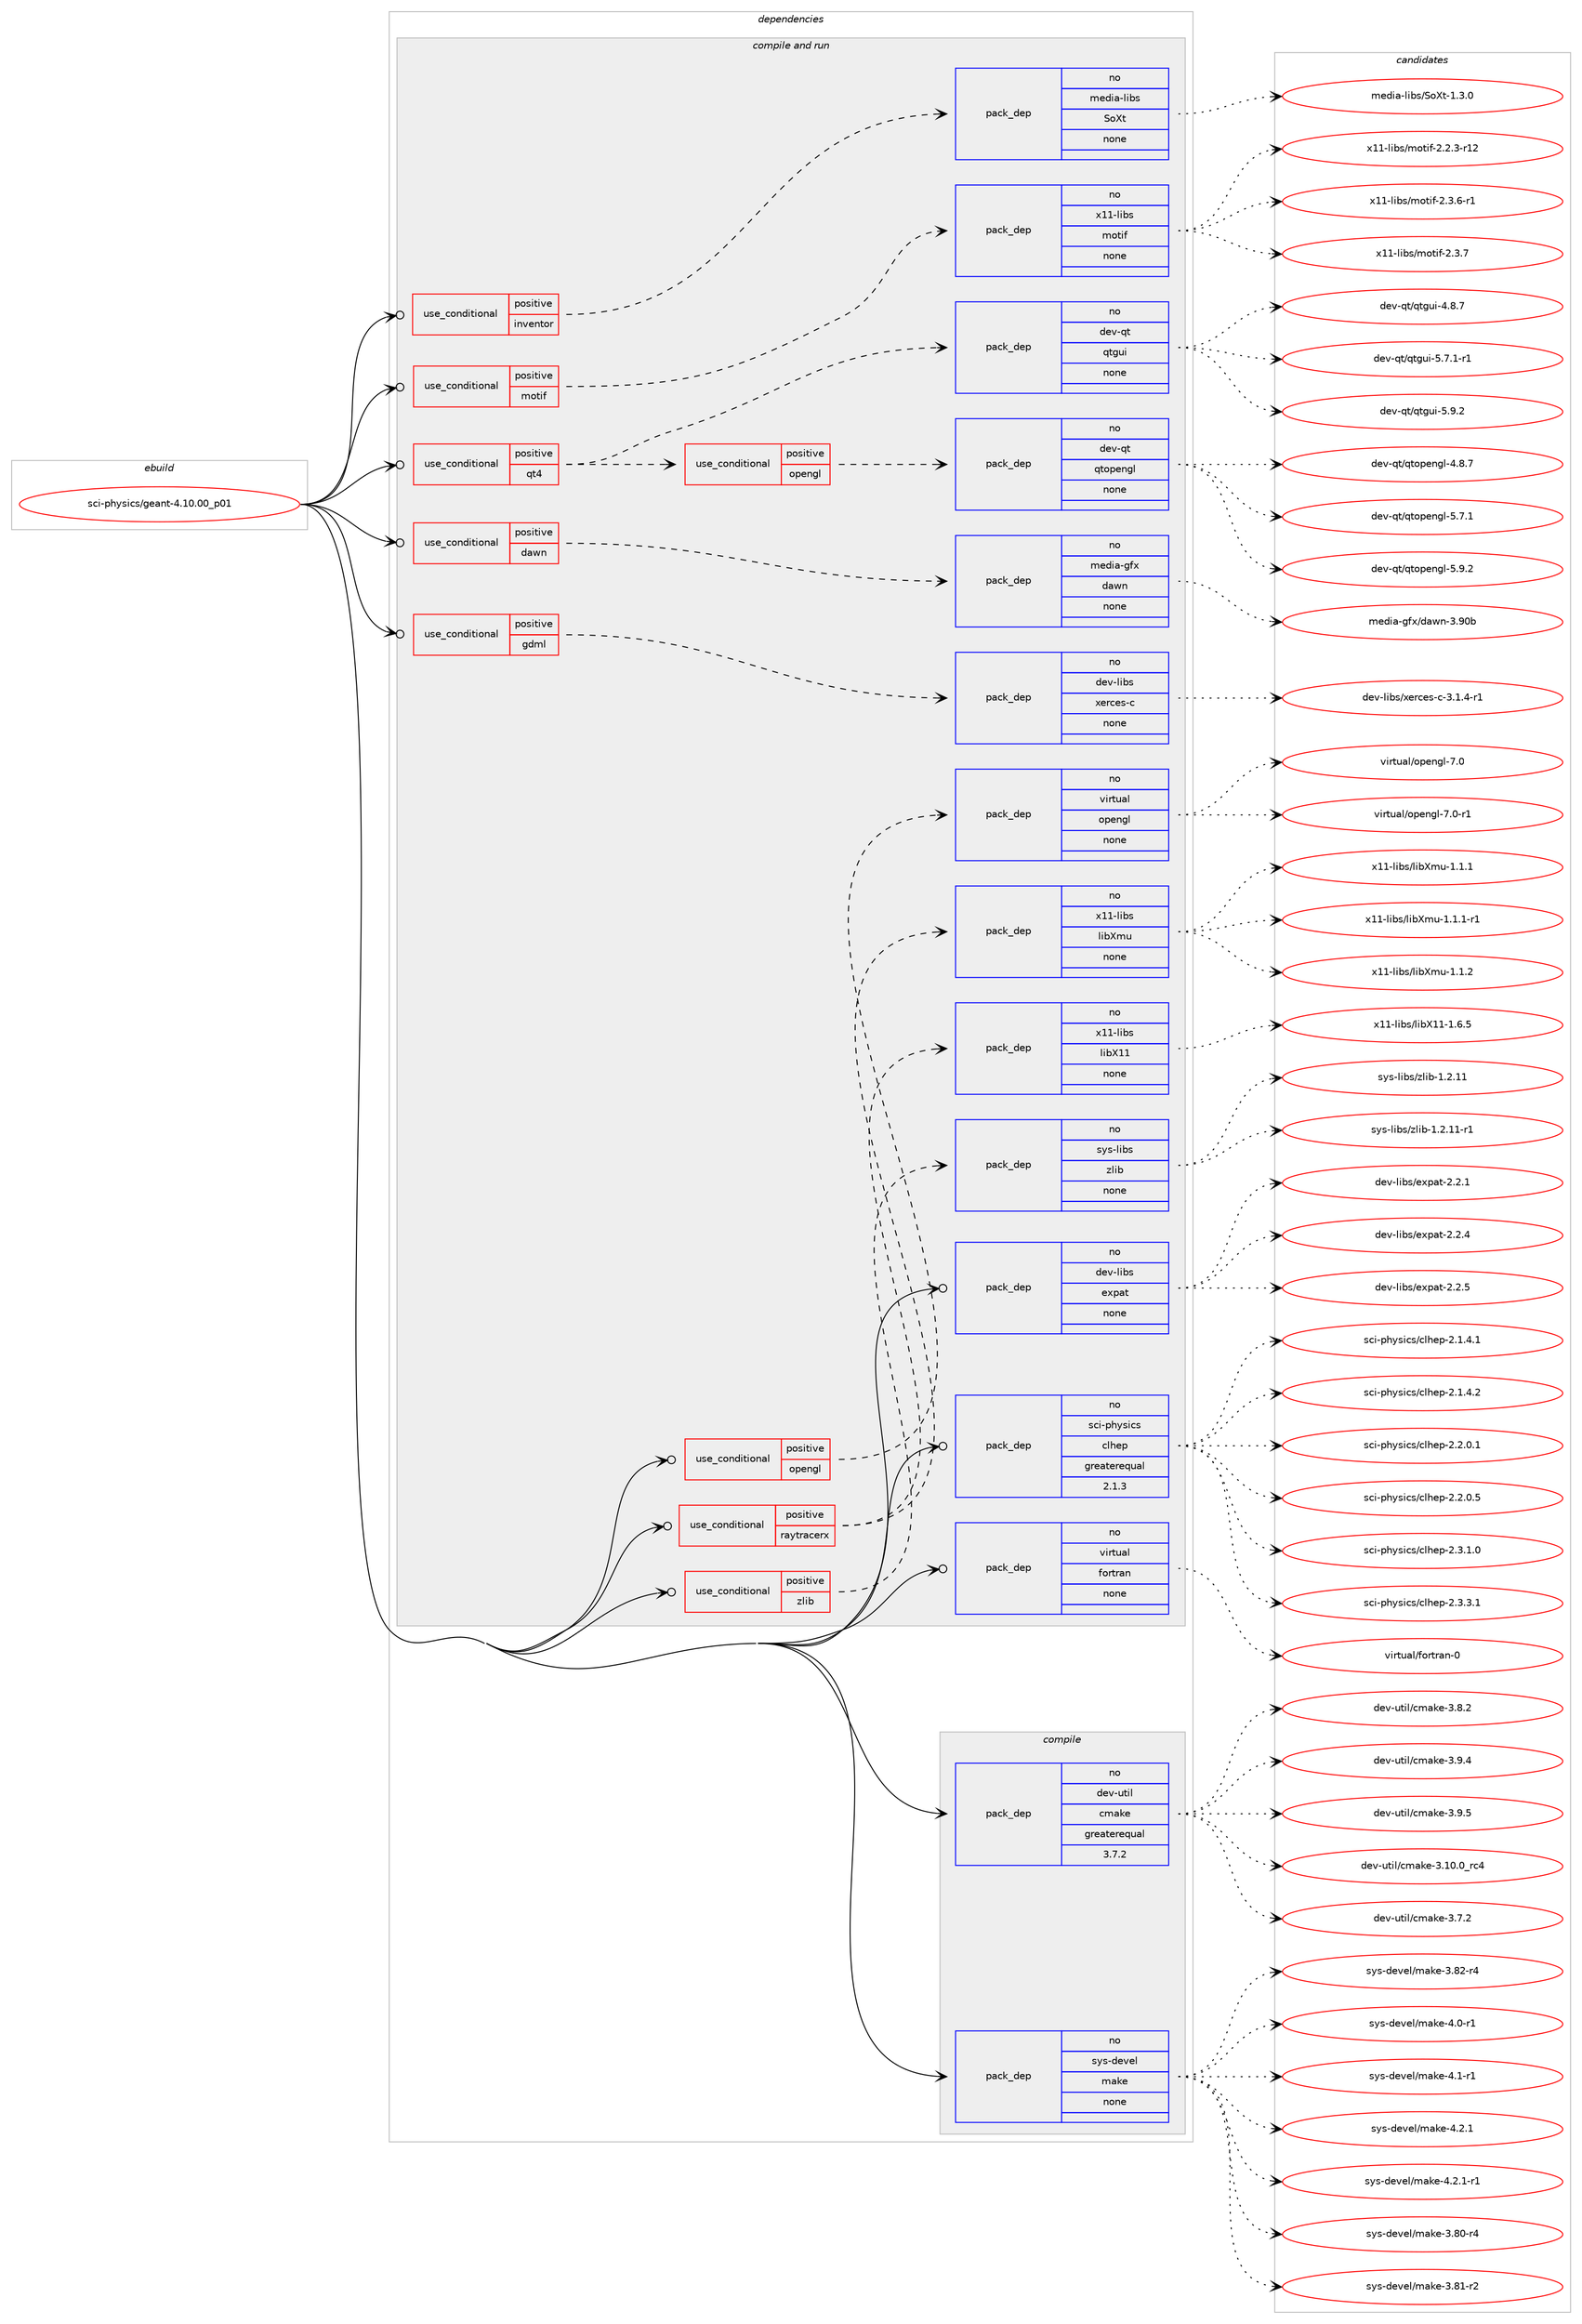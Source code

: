digraph prolog {

# *************
# Graph options
# *************

newrank=true;
concentrate=true;
compound=true;
graph [rankdir=LR,fontname=Helvetica,fontsize=10,ranksep=1.5];#, ranksep=2.5, nodesep=0.2];
edge  [arrowhead=vee];
node  [fontname=Helvetica,fontsize=10];

# **********
# The ebuild
# **********

subgraph cluster_leftcol {
color=gray;
rank=same;
label=<<i>ebuild</i>>;
id [label="sci-physics/geant-4.10.00_p01", color=red, width=4, href="../sci-physics/geant-4.10.00_p01.svg"];
}

# ****************
# The dependencies
# ****************

subgraph cluster_midcol {
color=gray;
label=<<i>dependencies</i>>;
subgraph cluster_compile {
fillcolor="#eeeeee";
style=filled;
label=<<i>compile</i>>;
subgraph pack337720 {
dependency457576 [label=<<TABLE BORDER="0" CELLBORDER="1" CELLSPACING="0" CELLPADDING="4" WIDTH="220"><TR><TD ROWSPAN="6" CELLPADDING="30">pack_dep</TD></TR><TR><TD WIDTH="110">no</TD></TR><TR><TD>dev-util</TD></TR><TR><TD>cmake</TD></TR><TR><TD>greaterequal</TD></TR><TR><TD>3.7.2</TD></TR></TABLE>>, shape=none, color=blue];
}
id:e -> dependency457576:w [weight=20,style="solid",arrowhead="vee"];
subgraph pack337721 {
dependency457577 [label=<<TABLE BORDER="0" CELLBORDER="1" CELLSPACING="0" CELLPADDING="4" WIDTH="220"><TR><TD ROWSPAN="6" CELLPADDING="30">pack_dep</TD></TR><TR><TD WIDTH="110">no</TD></TR><TR><TD>sys-devel</TD></TR><TR><TD>make</TD></TR><TR><TD>none</TD></TR><TR><TD></TD></TR></TABLE>>, shape=none, color=blue];
}
id:e -> dependency457577:w [weight=20,style="solid",arrowhead="vee"];
}
subgraph cluster_compileandrun {
fillcolor="#eeeeee";
style=filled;
label=<<i>compile and run</i>>;
subgraph cond111844 {
dependency457578 [label=<<TABLE BORDER="0" CELLBORDER="1" CELLSPACING="0" CELLPADDING="4"><TR><TD ROWSPAN="3" CELLPADDING="10">use_conditional</TD></TR><TR><TD>positive</TD></TR><TR><TD>dawn</TD></TR></TABLE>>, shape=none, color=red];
subgraph pack337722 {
dependency457579 [label=<<TABLE BORDER="0" CELLBORDER="1" CELLSPACING="0" CELLPADDING="4" WIDTH="220"><TR><TD ROWSPAN="6" CELLPADDING="30">pack_dep</TD></TR><TR><TD WIDTH="110">no</TD></TR><TR><TD>media-gfx</TD></TR><TR><TD>dawn</TD></TR><TR><TD>none</TD></TR><TR><TD></TD></TR></TABLE>>, shape=none, color=blue];
}
dependency457578:e -> dependency457579:w [weight=20,style="dashed",arrowhead="vee"];
}
id:e -> dependency457578:w [weight=20,style="solid",arrowhead="odotvee"];
subgraph cond111845 {
dependency457580 [label=<<TABLE BORDER="0" CELLBORDER="1" CELLSPACING="0" CELLPADDING="4"><TR><TD ROWSPAN="3" CELLPADDING="10">use_conditional</TD></TR><TR><TD>positive</TD></TR><TR><TD>gdml</TD></TR></TABLE>>, shape=none, color=red];
subgraph pack337723 {
dependency457581 [label=<<TABLE BORDER="0" CELLBORDER="1" CELLSPACING="0" CELLPADDING="4" WIDTH="220"><TR><TD ROWSPAN="6" CELLPADDING="30">pack_dep</TD></TR><TR><TD WIDTH="110">no</TD></TR><TR><TD>dev-libs</TD></TR><TR><TD>xerces-c</TD></TR><TR><TD>none</TD></TR><TR><TD></TD></TR></TABLE>>, shape=none, color=blue];
}
dependency457580:e -> dependency457581:w [weight=20,style="dashed",arrowhead="vee"];
}
id:e -> dependency457580:w [weight=20,style="solid",arrowhead="odotvee"];
subgraph cond111846 {
dependency457582 [label=<<TABLE BORDER="0" CELLBORDER="1" CELLSPACING="0" CELLPADDING="4"><TR><TD ROWSPAN="3" CELLPADDING="10">use_conditional</TD></TR><TR><TD>positive</TD></TR><TR><TD>inventor</TD></TR></TABLE>>, shape=none, color=red];
subgraph pack337724 {
dependency457583 [label=<<TABLE BORDER="0" CELLBORDER="1" CELLSPACING="0" CELLPADDING="4" WIDTH="220"><TR><TD ROWSPAN="6" CELLPADDING="30">pack_dep</TD></TR><TR><TD WIDTH="110">no</TD></TR><TR><TD>media-libs</TD></TR><TR><TD>SoXt</TD></TR><TR><TD>none</TD></TR><TR><TD></TD></TR></TABLE>>, shape=none, color=blue];
}
dependency457582:e -> dependency457583:w [weight=20,style="dashed",arrowhead="vee"];
}
id:e -> dependency457582:w [weight=20,style="solid",arrowhead="odotvee"];
subgraph cond111847 {
dependency457584 [label=<<TABLE BORDER="0" CELLBORDER="1" CELLSPACING="0" CELLPADDING="4"><TR><TD ROWSPAN="3" CELLPADDING="10">use_conditional</TD></TR><TR><TD>positive</TD></TR><TR><TD>motif</TD></TR></TABLE>>, shape=none, color=red];
subgraph pack337725 {
dependency457585 [label=<<TABLE BORDER="0" CELLBORDER="1" CELLSPACING="0" CELLPADDING="4" WIDTH="220"><TR><TD ROWSPAN="6" CELLPADDING="30">pack_dep</TD></TR><TR><TD WIDTH="110">no</TD></TR><TR><TD>x11-libs</TD></TR><TR><TD>motif</TD></TR><TR><TD>none</TD></TR><TR><TD></TD></TR></TABLE>>, shape=none, color=blue];
}
dependency457584:e -> dependency457585:w [weight=20,style="dashed",arrowhead="vee"];
}
id:e -> dependency457584:w [weight=20,style="solid",arrowhead="odotvee"];
subgraph cond111848 {
dependency457586 [label=<<TABLE BORDER="0" CELLBORDER="1" CELLSPACING="0" CELLPADDING="4"><TR><TD ROWSPAN="3" CELLPADDING="10">use_conditional</TD></TR><TR><TD>positive</TD></TR><TR><TD>opengl</TD></TR></TABLE>>, shape=none, color=red];
subgraph pack337726 {
dependency457587 [label=<<TABLE BORDER="0" CELLBORDER="1" CELLSPACING="0" CELLPADDING="4" WIDTH="220"><TR><TD ROWSPAN="6" CELLPADDING="30">pack_dep</TD></TR><TR><TD WIDTH="110">no</TD></TR><TR><TD>virtual</TD></TR><TR><TD>opengl</TD></TR><TR><TD>none</TD></TR><TR><TD></TD></TR></TABLE>>, shape=none, color=blue];
}
dependency457586:e -> dependency457587:w [weight=20,style="dashed",arrowhead="vee"];
}
id:e -> dependency457586:w [weight=20,style="solid",arrowhead="odotvee"];
subgraph cond111849 {
dependency457588 [label=<<TABLE BORDER="0" CELLBORDER="1" CELLSPACING="0" CELLPADDING="4"><TR><TD ROWSPAN="3" CELLPADDING="10">use_conditional</TD></TR><TR><TD>positive</TD></TR><TR><TD>qt4</TD></TR></TABLE>>, shape=none, color=red];
subgraph pack337727 {
dependency457589 [label=<<TABLE BORDER="0" CELLBORDER="1" CELLSPACING="0" CELLPADDING="4" WIDTH="220"><TR><TD ROWSPAN="6" CELLPADDING="30">pack_dep</TD></TR><TR><TD WIDTH="110">no</TD></TR><TR><TD>dev-qt</TD></TR><TR><TD>qtgui</TD></TR><TR><TD>none</TD></TR><TR><TD></TD></TR></TABLE>>, shape=none, color=blue];
}
dependency457588:e -> dependency457589:w [weight=20,style="dashed",arrowhead="vee"];
subgraph cond111850 {
dependency457590 [label=<<TABLE BORDER="0" CELLBORDER="1" CELLSPACING="0" CELLPADDING="4"><TR><TD ROWSPAN="3" CELLPADDING="10">use_conditional</TD></TR><TR><TD>positive</TD></TR><TR><TD>opengl</TD></TR></TABLE>>, shape=none, color=red];
subgraph pack337728 {
dependency457591 [label=<<TABLE BORDER="0" CELLBORDER="1" CELLSPACING="0" CELLPADDING="4" WIDTH="220"><TR><TD ROWSPAN="6" CELLPADDING="30">pack_dep</TD></TR><TR><TD WIDTH="110">no</TD></TR><TR><TD>dev-qt</TD></TR><TR><TD>qtopengl</TD></TR><TR><TD>none</TD></TR><TR><TD></TD></TR></TABLE>>, shape=none, color=blue];
}
dependency457590:e -> dependency457591:w [weight=20,style="dashed",arrowhead="vee"];
}
dependency457588:e -> dependency457590:w [weight=20,style="dashed",arrowhead="vee"];
}
id:e -> dependency457588:w [weight=20,style="solid",arrowhead="odotvee"];
subgraph cond111851 {
dependency457592 [label=<<TABLE BORDER="0" CELLBORDER="1" CELLSPACING="0" CELLPADDING="4"><TR><TD ROWSPAN="3" CELLPADDING="10">use_conditional</TD></TR><TR><TD>positive</TD></TR><TR><TD>raytracerx</TD></TR></TABLE>>, shape=none, color=red];
subgraph pack337729 {
dependency457593 [label=<<TABLE BORDER="0" CELLBORDER="1" CELLSPACING="0" CELLPADDING="4" WIDTH="220"><TR><TD ROWSPAN="6" CELLPADDING="30">pack_dep</TD></TR><TR><TD WIDTH="110">no</TD></TR><TR><TD>x11-libs</TD></TR><TR><TD>libX11</TD></TR><TR><TD>none</TD></TR><TR><TD></TD></TR></TABLE>>, shape=none, color=blue];
}
dependency457592:e -> dependency457593:w [weight=20,style="dashed",arrowhead="vee"];
subgraph pack337730 {
dependency457594 [label=<<TABLE BORDER="0" CELLBORDER="1" CELLSPACING="0" CELLPADDING="4" WIDTH="220"><TR><TD ROWSPAN="6" CELLPADDING="30">pack_dep</TD></TR><TR><TD WIDTH="110">no</TD></TR><TR><TD>x11-libs</TD></TR><TR><TD>libXmu</TD></TR><TR><TD>none</TD></TR><TR><TD></TD></TR></TABLE>>, shape=none, color=blue];
}
dependency457592:e -> dependency457594:w [weight=20,style="dashed",arrowhead="vee"];
}
id:e -> dependency457592:w [weight=20,style="solid",arrowhead="odotvee"];
subgraph cond111852 {
dependency457595 [label=<<TABLE BORDER="0" CELLBORDER="1" CELLSPACING="0" CELLPADDING="4"><TR><TD ROWSPAN="3" CELLPADDING="10">use_conditional</TD></TR><TR><TD>positive</TD></TR><TR><TD>zlib</TD></TR></TABLE>>, shape=none, color=red];
subgraph pack337731 {
dependency457596 [label=<<TABLE BORDER="0" CELLBORDER="1" CELLSPACING="0" CELLPADDING="4" WIDTH="220"><TR><TD ROWSPAN="6" CELLPADDING="30">pack_dep</TD></TR><TR><TD WIDTH="110">no</TD></TR><TR><TD>sys-libs</TD></TR><TR><TD>zlib</TD></TR><TR><TD>none</TD></TR><TR><TD></TD></TR></TABLE>>, shape=none, color=blue];
}
dependency457595:e -> dependency457596:w [weight=20,style="dashed",arrowhead="vee"];
}
id:e -> dependency457595:w [weight=20,style="solid",arrowhead="odotvee"];
subgraph pack337732 {
dependency457597 [label=<<TABLE BORDER="0" CELLBORDER="1" CELLSPACING="0" CELLPADDING="4" WIDTH="220"><TR><TD ROWSPAN="6" CELLPADDING="30">pack_dep</TD></TR><TR><TD WIDTH="110">no</TD></TR><TR><TD>dev-libs</TD></TR><TR><TD>expat</TD></TR><TR><TD>none</TD></TR><TR><TD></TD></TR></TABLE>>, shape=none, color=blue];
}
id:e -> dependency457597:w [weight=20,style="solid",arrowhead="odotvee"];
subgraph pack337733 {
dependency457598 [label=<<TABLE BORDER="0" CELLBORDER="1" CELLSPACING="0" CELLPADDING="4" WIDTH="220"><TR><TD ROWSPAN="6" CELLPADDING="30">pack_dep</TD></TR><TR><TD WIDTH="110">no</TD></TR><TR><TD>sci-physics</TD></TR><TR><TD>clhep</TD></TR><TR><TD>greaterequal</TD></TR><TR><TD>2.1.3</TD></TR></TABLE>>, shape=none, color=blue];
}
id:e -> dependency457598:w [weight=20,style="solid",arrowhead="odotvee"];
subgraph pack337734 {
dependency457599 [label=<<TABLE BORDER="0" CELLBORDER="1" CELLSPACING="0" CELLPADDING="4" WIDTH="220"><TR><TD ROWSPAN="6" CELLPADDING="30">pack_dep</TD></TR><TR><TD WIDTH="110">no</TD></TR><TR><TD>virtual</TD></TR><TR><TD>fortran</TD></TR><TR><TD>none</TD></TR><TR><TD></TD></TR></TABLE>>, shape=none, color=blue];
}
id:e -> dependency457599:w [weight=20,style="solid",arrowhead="odotvee"];
}
subgraph cluster_run {
fillcolor="#eeeeee";
style=filled;
label=<<i>run</i>>;
}
}

# **************
# The candidates
# **************

subgraph cluster_choices {
rank=same;
color=gray;
label=<<i>candidates</i>>;

subgraph choice337720 {
color=black;
nodesep=1;
choice1001011184511711610510847991099710710145514649484648951149952 [label="dev-util/cmake-3.10.0_rc4", color=red, width=4,href="../dev-util/cmake-3.10.0_rc4.svg"];
choice10010111845117116105108479910997107101455146554650 [label="dev-util/cmake-3.7.2", color=red, width=4,href="../dev-util/cmake-3.7.2.svg"];
choice10010111845117116105108479910997107101455146564650 [label="dev-util/cmake-3.8.2", color=red, width=4,href="../dev-util/cmake-3.8.2.svg"];
choice10010111845117116105108479910997107101455146574652 [label="dev-util/cmake-3.9.4", color=red, width=4,href="../dev-util/cmake-3.9.4.svg"];
choice10010111845117116105108479910997107101455146574653 [label="dev-util/cmake-3.9.5", color=red, width=4,href="../dev-util/cmake-3.9.5.svg"];
dependency457576:e -> choice1001011184511711610510847991099710710145514649484648951149952:w [style=dotted,weight="100"];
dependency457576:e -> choice10010111845117116105108479910997107101455146554650:w [style=dotted,weight="100"];
dependency457576:e -> choice10010111845117116105108479910997107101455146564650:w [style=dotted,weight="100"];
dependency457576:e -> choice10010111845117116105108479910997107101455146574652:w [style=dotted,weight="100"];
dependency457576:e -> choice10010111845117116105108479910997107101455146574653:w [style=dotted,weight="100"];
}
subgraph choice337721 {
color=black;
nodesep=1;
choice11512111545100101118101108471099710710145514656484511452 [label="sys-devel/make-3.80-r4", color=red, width=4,href="../sys-devel/make-3.80-r4.svg"];
choice11512111545100101118101108471099710710145514656494511450 [label="sys-devel/make-3.81-r2", color=red, width=4,href="../sys-devel/make-3.81-r2.svg"];
choice11512111545100101118101108471099710710145514656504511452 [label="sys-devel/make-3.82-r4", color=red, width=4,href="../sys-devel/make-3.82-r4.svg"];
choice115121115451001011181011084710997107101455246484511449 [label="sys-devel/make-4.0-r1", color=red, width=4,href="../sys-devel/make-4.0-r1.svg"];
choice115121115451001011181011084710997107101455246494511449 [label="sys-devel/make-4.1-r1", color=red, width=4,href="../sys-devel/make-4.1-r1.svg"];
choice115121115451001011181011084710997107101455246504649 [label="sys-devel/make-4.2.1", color=red, width=4,href="../sys-devel/make-4.2.1.svg"];
choice1151211154510010111810110847109971071014552465046494511449 [label="sys-devel/make-4.2.1-r1", color=red, width=4,href="../sys-devel/make-4.2.1-r1.svg"];
dependency457577:e -> choice11512111545100101118101108471099710710145514656484511452:w [style=dotted,weight="100"];
dependency457577:e -> choice11512111545100101118101108471099710710145514656494511450:w [style=dotted,weight="100"];
dependency457577:e -> choice11512111545100101118101108471099710710145514656504511452:w [style=dotted,weight="100"];
dependency457577:e -> choice115121115451001011181011084710997107101455246484511449:w [style=dotted,weight="100"];
dependency457577:e -> choice115121115451001011181011084710997107101455246494511449:w [style=dotted,weight="100"];
dependency457577:e -> choice115121115451001011181011084710997107101455246504649:w [style=dotted,weight="100"];
dependency457577:e -> choice1151211154510010111810110847109971071014552465046494511449:w [style=dotted,weight="100"];
}
subgraph choice337722 {
color=black;
nodesep=1;
choice10910110010597451031021204710097119110455146574898 [label="media-gfx/dawn-3.90b", color=red, width=4,href="../media-gfx/dawn-3.90b.svg"];
dependency457579:e -> choice10910110010597451031021204710097119110455146574898:w [style=dotted,weight="100"];
}
subgraph choice337723 {
color=black;
nodesep=1;
choice1001011184510810598115471201011149910111545994551464946524511449 [label="dev-libs/xerces-c-3.1.4-r1", color=red, width=4,href="../dev-libs/xerces-c-3.1.4-r1.svg"];
dependency457581:e -> choice1001011184510810598115471201011149910111545994551464946524511449:w [style=dotted,weight="100"];
}
subgraph choice337724 {
color=black;
nodesep=1;
choice109101100105974510810598115478311188116454946514648 [label="media-libs/SoXt-1.3.0", color=red, width=4,href="../media-libs/SoXt-1.3.0.svg"];
dependency457583:e -> choice109101100105974510810598115478311188116454946514648:w [style=dotted,weight="100"];
}
subgraph choice337725 {
color=black;
nodesep=1;
choice1204949451081059811547109111116105102455046504651451144950 [label="x11-libs/motif-2.2.3-r12", color=red, width=4,href="../x11-libs/motif-2.2.3-r12.svg"];
choice12049494510810598115471091111161051024550465146544511449 [label="x11-libs/motif-2.3.6-r1", color=red, width=4,href="../x11-libs/motif-2.3.6-r1.svg"];
choice1204949451081059811547109111116105102455046514655 [label="x11-libs/motif-2.3.7", color=red, width=4,href="../x11-libs/motif-2.3.7.svg"];
dependency457585:e -> choice1204949451081059811547109111116105102455046504651451144950:w [style=dotted,weight="100"];
dependency457585:e -> choice12049494510810598115471091111161051024550465146544511449:w [style=dotted,weight="100"];
dependency457585:e -> choice1204949451081059811547109111116105102455046514655:w [style=dotted,weight="100"];
}
subgraph choice337726 {
color=black;
nodesep=1;
choice118105114116117971084711111210111010310845554648 [label="virtual/opengl-7.0", color=red, width=4,href="../virtual/opengl-7.0.svg"];
choice1181051141161179710847111112101110103108455546484511449 [label="virtual/opengl-7.0-r1", color=red, width=4,href="../virtual/opengl-7.0-r1.svg"];
dependency457587:e -> choice118105114116117971084711111210111010310845554648:w [style=dotted,weight="100"];
dependency457587:e -> choice1181051141161179710847111112101110103108455546484511449:w [style=dotted,weight="100"];
}
subgraph choice337727 {
color=black;
nodesep=1;
choice1001011184511311647113116103117105455246564655 [label="dev-qt/qtgui-4.8.7", color=red, width=4,href="../dev-qt/qtgui-4.8.7.svg"];
choice10010111845113116471131161031171054553465546494511449 [label="dev-qt/qtgui-5.7.1-r1", color=red, width=4,href="../dev-qt/qtgui-5.7.1-r1.svg"];
choice1001011184511311647113116103117105455346574650 [label="dev-qt/qtgui-5.9.2", color=red, width=4,href="../dev-qt/qtgui-5.9.2.svg"];
dependency457589:e -> choice1001011184511311647113116103117105455246564655:w [style=dotted,weight="100"];
dependency457589:e -> choice10010111845113116471131161031171054553465546494511449:w [style=dotted,weight="100"];
dependency457589:e -> choice1001011184511311647113116103117105455346574650:w [style=dotted,weight="100"];
}
subgraph choice337728 {
color=black;
nodesep=1;
choice1001011184511311647113116111112101110103108455246564655 [label="dev-qt/qtopengl-4.8.7", color=red, width=4,href="../dev-qt/qtopengl-4.8.7.svg"];
choice1001011184511311647113116111112101110103108455346554649 [label="dev-qt/qtopengl-5.7.1", color=red, width=4,href="../dev-qt/qtopengl-5.7.1.svg"];
choice1001011184511311647113116111112101110103108455346574650 [label="dev-qt/qtopengl-5.9.2", color=red, width=4,href="../dev-qt/qtopengl-5.9.2.svg"];
dependency457591:e -> choice1001011184511311647113116111112101110103108455246564655:w [style=dotted,weight="100"];
dependency457591:e -> choice1001011184511311647113116111112101110103108455346554649:w [style=dotted,weight="100"];
dependency457591:e -> choice1001011184511311647113116111112101110103108455346574650:w [style=dotted,weight="100"];
}
subgraph choice337729 {
color=black;
nodesep=1;
choice120494945108105981154710810598884949454946544653 [label="x11-libs/libX11-1.6.5", color=red, width=4,href="../x11-libs/libX11-1.6.5.svg"];
dependency457593:e -> choice120494945108105981154710810598884949454946544653:w [style=dotted,weight="100"];
}
subgraph choice337730 {
color=black;
nodesep=1;
choice12049494510810598115471081059888109117454946494649 [label="x11-libs/libXmu-1.1.1", color=red, width=4,href="../x11-libs/libXmu-1.1.1.svg"];
choice120494945108105981154710810598881091174549464946494511449 [label="x11-libs/libXmu-1.1.1-r1", color=red, width=4,href="../x11-libs/libXmu-1.1.1-r1.svg"];
choice12049494510810598115471081059888109117454946494650 [label="x11-libs/libXmu-1.1.2", color=red, width=4,href="../x11-libs/libXmu-1.1.2.svg"];
dependency457594:e -> choice12049494510810598115471081059888109117454946494649:w [style=dotted,weight="100"];
dependency457594:e -> choice120494945108105981154710810598881091174549464946494511449:w [style=dotted,weight="100"];
dependency457594:e -> choice12049494510810598115471081059888109117454946494650:w [style=dotted,weight="100"];
}
subgraph choice337731 {
color=black;
nodesep=1;
choice1151211154510810598115471221081059845494650464949 [label="sys-libs/zlib-1.2.11", color=red, width=4,href="../sys-libs/zlib-1.2.11.svg"];
choice11512111545108105981154712210810598454946504649494511449 [label="sys-libs/zlib-1.2.11-r1", color=red, width=4,href="../sys-libs/zlib-1.2.11-r1.svg"];
dependency457596:e -> choice1151211154510810598115471221081059845494650464949:w [style=dotted,weight="100"];
dependency457596:e -> choice11512111545108105981154712210810598454946504649494511449:w [style=dotted,weight="100"];
}
subgraph choice337732 {
color=black;
nodesep=1;
choice10010111845108105981154710112011297116455046504649 [label="dev-libs/expat-2.2.1", color=red, width=4,href="../dev-libs/expat-2.2.1.svg"];
choice10010111845108105981154710112011297116455046504652 [label="dev-libs/expat-2.2.4", color=red, width=4,href="../dev-libs/expat-2.2.4.svg"];
choice10010111845108105981154710112011297116455046504653 [label="dev-libs/expat-2.2.5", color=red, width=4,href="../dev-libs/expat-2.2.5.svg"];
dependency457597:e -> choice10010111845108105981154710112011297116455046504649:w [style=dotted,weight="100"];
dependency457597:e -> choice10010111845108105981154710112011297116455046504652:w [style=dotted,weight="100"];
dependency457597:e -> choice10010111845108105981154710112011297116455046504653:w [style=dotted,weight="100"];
}
subgraph choice337733 {
color=black;
nodesep=1;
choice11599105451121041211151059911547991081041011124550464946524649 [label="sci-physics/clhep-2.1.4.1", color=red, width=4,href="../sci-physics/clhep-2.1.4.1.svg"];
choice11599105451121041211151059911547991081041011124550464946524650 [label="sci-physics/clhep-2.1.4.2", color=red, width=4,href="../sci-physics/clhep-2.1.4.2.svg"];
choice11599105451121041211151059911547991081041011124550465046484649 [label="sci-physics/clhep-2.2.0.1", color=red, width=4,href="../sci-physics/clhep-2.2.0.1.svg"];
choice11599105451121041211151059911547991081041011124550465046484653 [label="sci-physics/clhep-2.2.0.5", color=red, width=4,href="../sci-physics/clhep-2.2.0.5.svg"];
choice11599105451121041211151059911547991081041011124550465146494648 [label="sci-physics/clhep-2.3.1.0", color=red, width=4,href="../sci-physics/clhep-2.3.1.0.svg"];
choice11599105451121041211151059911547991081041011124550465146514649 [label="sci-physics/clhep-2.3.3.1", color=red, width=4,href="../sci-physics/clhep-2.3.3.1.svg"];
dependency457598:e -> choice11599105451121041211151059911547991081041011124550464946524649:w [style=dotted,weight="100"];
dependency457598:e -> choice11599105451121041211151059911547991081041011124550464946524650:w [style=dotted,weight="100"];
dependency457598:e -> choice11599105451121041211151059911547991081041011124550465046484649:w [style=dotted,weight="100"];
dependency457598:e -> choice11599105451121041211151059911547991081041011124550465046484653:w [style=dotted,weight="100"];
dependency457598:e -> choice11599105451121041211151059911547991081041011124550465146494648:w [style=dotted,weight="100"];
dependency457598:e -> choice11599105451121041211151059911547991081041011124550465146514649:w [style=dotted,weight="100"];
}
subgraph choice337734 {
color=black;
nodesep=1;
choice1181051141161179710847102111114116114971104548 [label="virtual/fortran-0", color=red, width=4,href="../virtual/fortran-0.svg"];
dependency457599:e -> choice1181051141161179710847102111114116114971104548:w [style=dotted,weight="100"];
}
}

}
